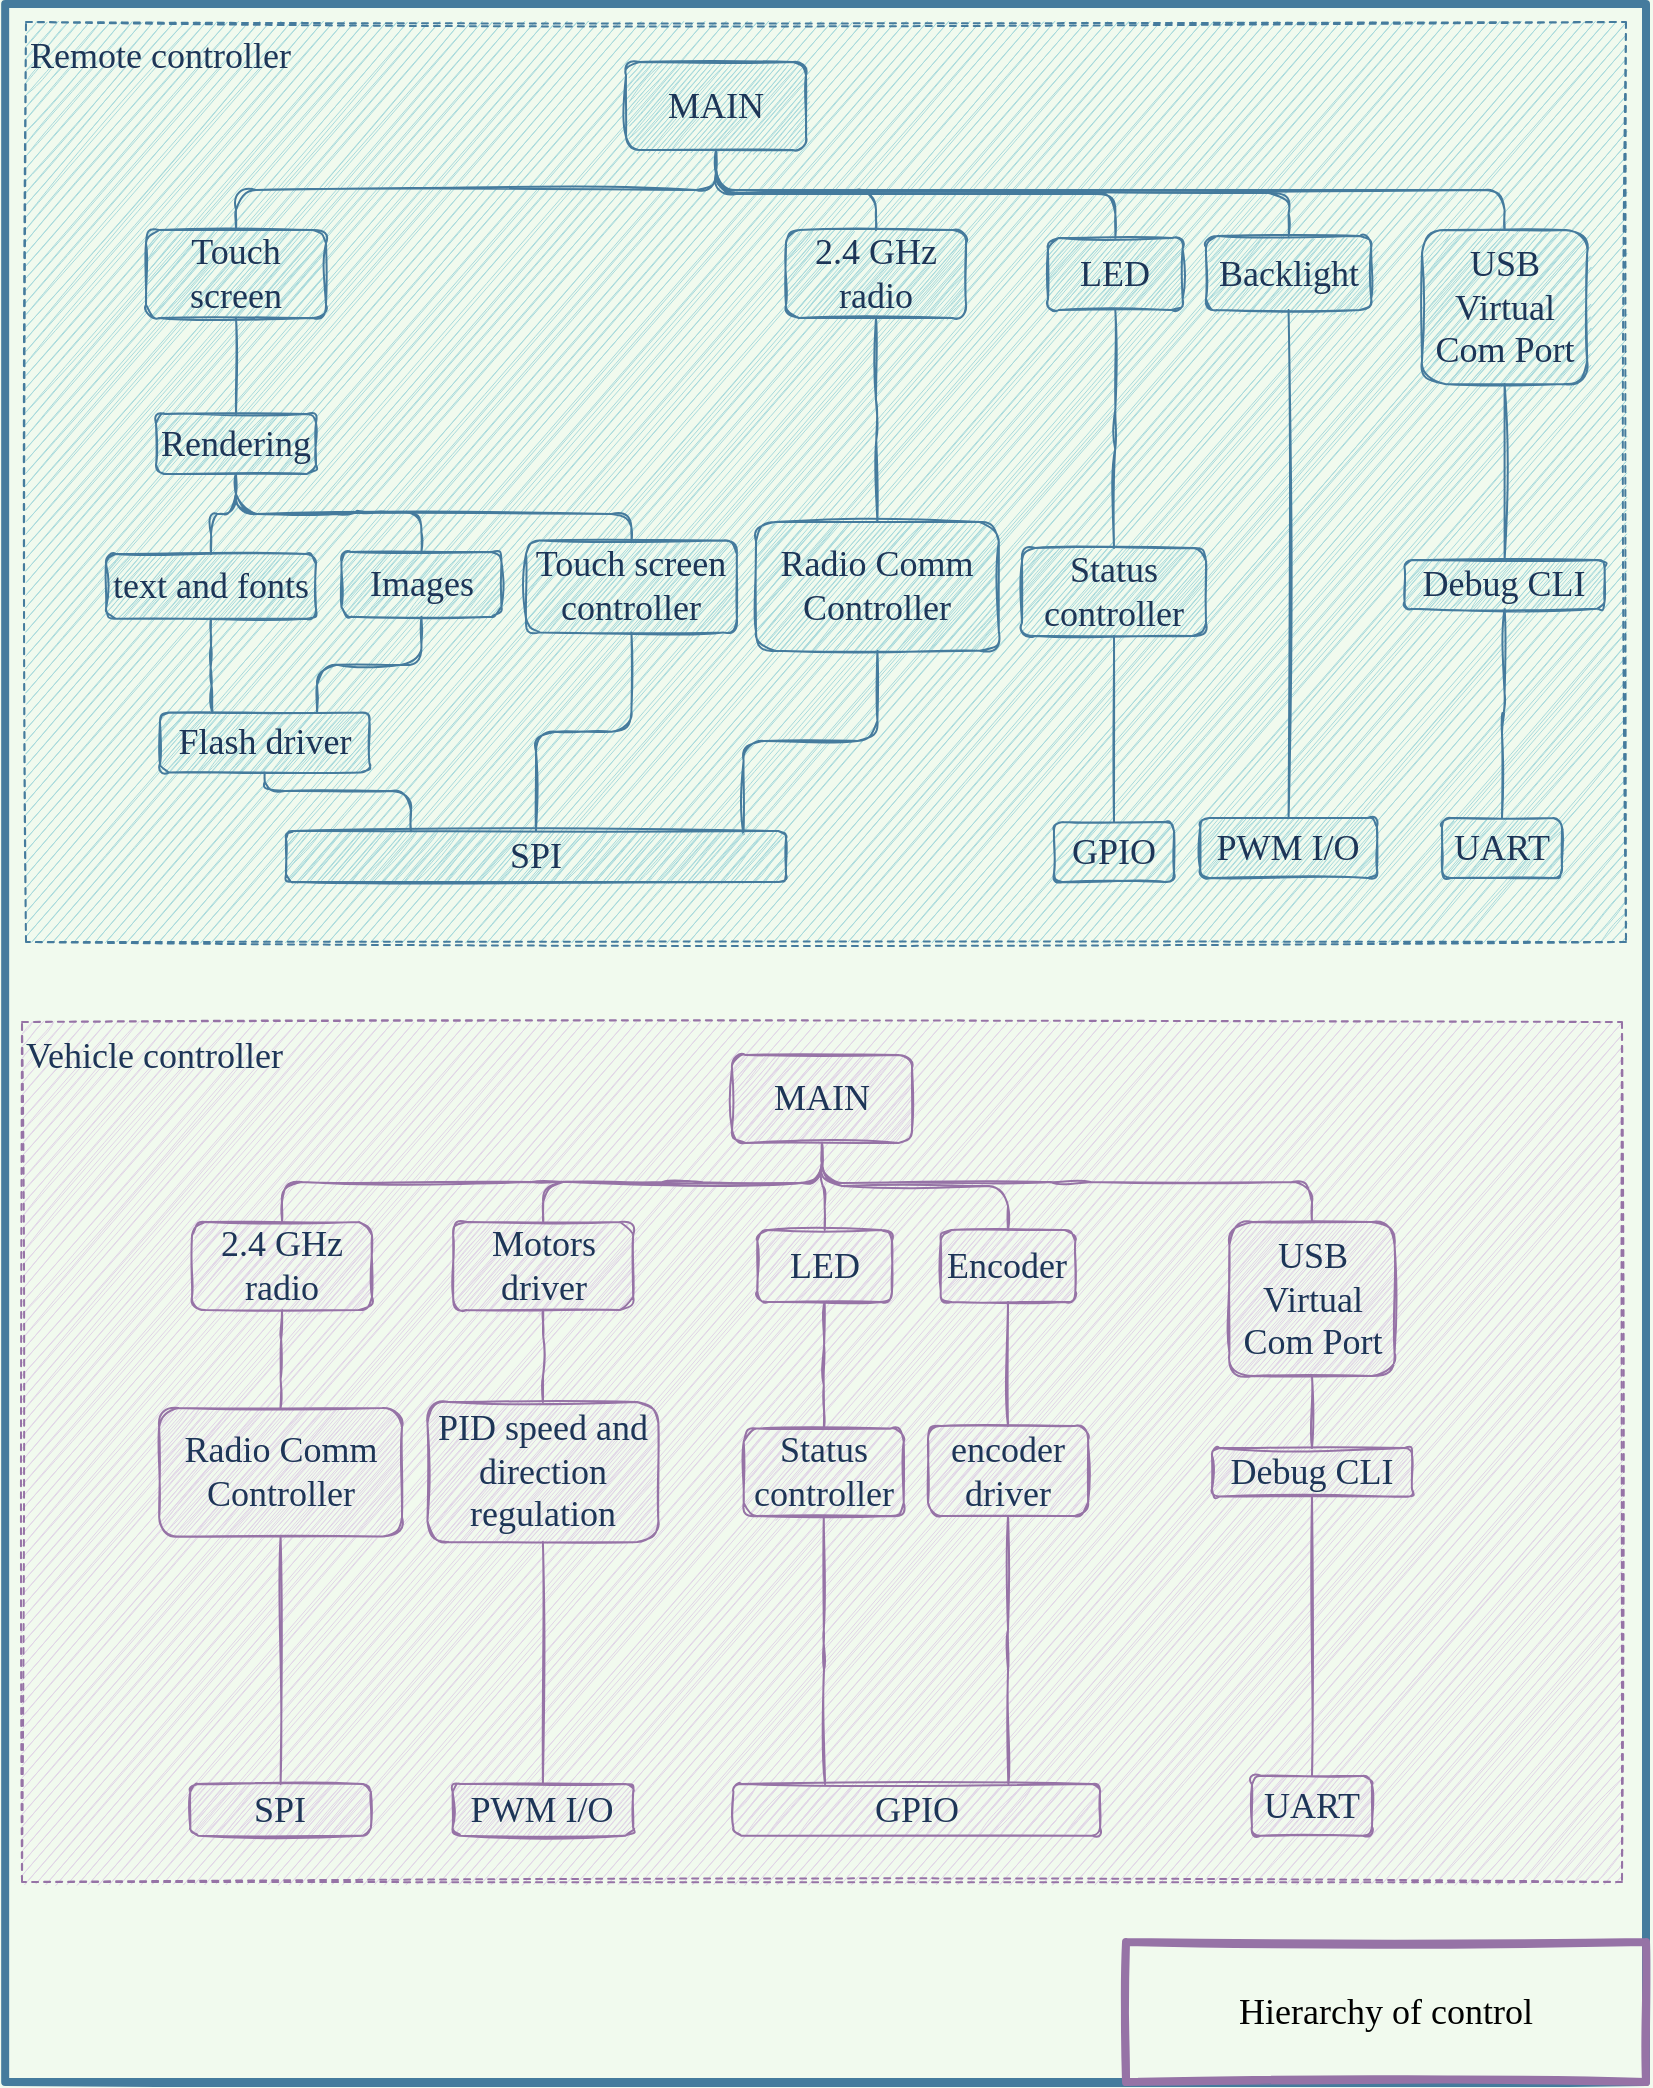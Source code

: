 <mxfile version="16.5.1" type="device"><diagram id="fh3kz13Z7o8pKzMiirxR" name="Page-1"><mxGraphModel dx="3541" dy="1165" grid="1" gridSize="10" guides="1" tooltips="1" connect="1" arrows="1" fold="1" page="1" pageScale="1" pageWidth="827" pageHeight="1169" background="#F1FAEE" math="0" shadow="0"><root><mxCell id="0"/><mxCell id="1" parent="0"/><mxCell id="ZtcarpZv_5lVAl4zci7J-36" value="Vehicle controller" style="rounded=0;whiteSpace=wrap;html=1;sketch=1;fontFamily=Computer Modern;fontSource=https%3A%2F%2Ffonts.googleapis.com%2Fcss%3Ffamily%3DComputer%2BModern;fontSize=18;strokeColor=#9673a6;fillColor=#e1d5e7;verticalAlign=top;align=left;dashed=1;fontColor=#1D3557;" parent="1" vertex="1"><mxGeometry x="-1642" y="520" width="800" height="430" as="geometry"/></mxCell><mxCell id="ZtcarpZv_5lVAl4zci7J-35" value="Remote controller" style="rounded=0;whiteSpace=wrap;html=1;sketch=1;fontFamily=Computer Modern;fontSource=https%3A%2F%2Ffonts.googleapis.com%2Fcss%3Ffamily%3DComputer%2BModern;fontSize=18;fontColor=#1D3557;strokeColor=#457B9D;fillColor=#A8DADC;verticalAlign=top;align=left;dashed=1;" parent="1" vertex="1"><mxGeometry x="-1640" y="20" width="800" height="460" as="geometry"/></mxCell><mxCell id="w8mIpnhObAFhSEqiOdWa-1" value="" style="rounded=0;whiteSpace=wrap;html=1;fontColor=#1D3557;strokeColor=#457B9D;fillColor=none;strokeWidth=4;sketch=1;fontFamily=Computer Modern;fontSource=https%3A%2F%2Ffonts.googleapis.com%2Fcss%3Ffamily%3DComputer%2BModern;shadow=0;glass=0;" parent="1" vertex="1"><mxGeometry x="-1650.41" y="11" width="820.41" height="1039" as="geometry"/></mxCell><mxCell id="Uzonyh6WQcR22hM6_mPs-10" value="&lt;font face=&quot;Computer Modern&quot; style=&quot;font-size: 18px&quot;&gt;Hierarchy of control&lt;/font&gt;" style="rounded=0;whiteSpace=wrap;html=1;strokeColor=#9673a6;strokeWidth=4;fillColor=none;sketch=1;" parent="1" vertex="1"><mxGeometry x="-1090.0" y="980" width="260" height="70" as="geometry"/></mxCell><mxCell id="ZtcarpZv_5lVAl4zci7J-9" value="&lt;font face=&quot;Computer Modern&quot; style=&quot;font-size: 18px&quot;&gt;GPIO&lt;br&gt;&lt;/font&gt;" style="rounded=1;whiteSpace=wrap;html=1;fillColor=#A8DADC;strokeColor=#457B9D;fontColor=#1D3557;sketch=1;" parent="1" vertex="1"><mxGeometry x="-1126" y="420.0" width="60" height="30" as="geometry"/></mxCell><mxCell id="ZtcarpZv_5lVAl4zci7J-10" value="&lt;font face=&quot;Computer Modern&quot; style=&quot;font-size: 18px&quot;&gt;UART&lt;br&gt;&lt;/font&gt;" style="rounded=1;whiteSpace=wrap;html=1;fillColor=#A8DADC;strokeColor=#457B9D;fontColor=#1D3557;sketch=1;" parent="1" vertex="1"><mxGeometry x="-932" y="418" width="60" height="30" as="geometry"/></mxCell><mxCell id="ZtcarpZv_5lVAl4zci7J-11" value="&lt;font face=&quot;Computer Modern&quot; style=&quot;font-size: 18px&quot;&gt;PWM I/O&lt;br&gt;&lt;/font&gt;" style="rounded=1;whiteSpace=wrap;html=1;fillColor=#A8DADC;strokeColor=#457B9D;fontColor=#1D3557;sketch=1;" parent="1" vertex="1"><mxGeometry x="-1052.86" y="418" width="88.31" height="30" as="geometry"/></mxCell><mxCell id="r4sYWQM9zuJFW5p-z2Yp-38" style="edgeStyle=orthogonalEdgeStyle;shape=connector;rounded=1;sketch=1;orthogonalLoop=1;jettySize=auto;html=1;exitX=0.5;exitY=1;exitDx=0;exitDy=0;entryX=0.915;entryY=0.064;entryDx=0;entryDy=0;entryPerimeter=0;labelBackgroundColor=none;fontFamily=Computer Modern;fontSource=https%3A%2F%2Ffonts.googleapis.com%2Fcss%3Ffamily%3DComputer%2BModern;fontSize=18;fontColor=#1D3557;startArrow=none;startFill=0;endArrow=none;endFill=0;strokeColor=#457B9D;" edge="1" parent="1" source="ZtcarpZv_5lVAl4zci7J-21" target="r4sYWQM9zuJFW5p-z2Yp-20"><mxGeometry relative="1" as="geometry"/></mxCell><mxCell id="ZtcarpZv_5lVAl4zci7J-21" value="&lt;font face=&quot;Computer Modern&quot; style=&quot;font-size: 18px&quot;&gt;Radio Comm Controller&lt;br&gt;&lt;/font&gt;" style="rounded=1;whiteSpace=wrap;html=1;fillColor=#A8DADC;strokeColor=#457B9D;fontColor=#1D3557;sketch=1;" parent="1" vertex="1"><mxGeometry x="-1275" y="270.05" width="121.41" height="64.3" as="geometry"/></mxCell><mxCell id="r4sYWQM9zuJFW5p-z2Yp-40" style="edgeStyle=orthogonalEdgeStyle;shape=connector;rounded=1;sketch=1;orthogonalLoop=1;jettySize=auto;html=1;exitX=0.5;exitY=1;exitDx=0;exitDy=0;entryX=0.5;entryY=0;entryDx=0;entryDy=0;labelBackgroundColor=none;fontFamily=Computer Modern;fontSource=https%3A%2F%2Ffonts.googleapis.com%2Fcss%3Ffamily%3DComputer%2BModern;fontSize=18;fontColor=#1D3557;startArrow=none;startFill=0;endArrow=none;endFill=0;strokeColor=#457B9D;" edge="1" parent="1" source="ZtcarpZv_5lVAl4zci7J-25" target="ZtcarpZv_5lVAl4zci7J-10"><mxGeometry relative="1" as="geometry"/></mxCell><mxCell id="ZtcarpZv_5lVAl4zci7J-25" value="&lt;font face=&quot;Computer Modern&quot; style=&quot;font-size: 18px&quot;&gt;Debug CLI&lt;br&gt;&lt;/font&gt;" style="rounded=1;whiteSpace=wrap;html=1;fillColor=#A8DADC;strokeColor=#457B9D;fontColor=#1D3557;sketch=1;" parent="1" vertex="1"><mxGeometry x="-950.7" y="289.05" width="100" height="24.3" as="geometry"/></mxCell><mxCell id="r4sYWQM9zuJFW5p-z2Yp-34" style="edgeStyle=orthogonalEdgeStyle;shape=connector;rounded=1;sketch=1;orthogonalLoop=1;jettySize=auto;html=1;exitX=0.5;exitY=0;exitDx=0;exitDy=0;labelBackgroundColor=none;fontFamily=Computer Modern;fontSource=https%3A%2F%2Ffonts.googleapis.com%2Fcss%3Ffamily%3DComputer%2BModern;fontSize=18;fontColor=#1D3557;startArrow=none;startFill=0;endArrow=none;endFill=0;strokeColor=#457B9D;entryX=0.5;entryY=1;entryDx=0;entryDy=0;" edge="1" parent="1" source="ZtcarpZv_5lVAl4zci7J-27" target="r4sYWQM9zuJFW5p-z2Yp-1"><mxGeometry relative="1" as="geometry"><mxPoint x="-1300" y="80" as="targetPoint"/></mxGeometry></mxCell><mxCell id="r4sYWQM9zuJFW5p-z2Yp-46" style="edgeStyle=orthogonalEdgeStyle;shape=connector;rounded=1;sketch=1;orthogonalLoop=1;jettySize=auto;html=1;exitX=0.5;exitY=1;exitDx=0;exitDy=0;entryX=0.5;entryY=0;entryDx=0;entryDy=0;labelBackgroundColor=none;fontFamily=Computer Modern;fontSource=https%3A%2F%2Ffonts.googleapis.com%2Fcss%3Ffamily%3DComputer%2BModern;fontSize=18;fontColor=#1D3557;startArrow=none;startFill=0;endArrow=none;endFill=0;strokeColor=#457B9D;" edge="1" parent="1" source="ZtcarpZv_5lVAl4zci7J-27" target="ZtcarpZv_5lVAl4zci7J-11"><mxGeometry relative="1" as="geometry"/></mxCell><mxCell id="ZtcarpZv_5lVAl4zci7J-27" value="&lt;font face=&quot;Computer Modern&quot; style=&quot;font-size: 18px&quot;&gt;Backlight&lt;br&gt;&lt;/font&gt;" style="rounded=1;whiteSpace=wrap;html=1;fillColor=#A8DADC;strokeColor=#457B9D;fontColor=#1D3557;sketch=1;" parent="1" vertex="1"><mxGeometry x="-1050" y="127" width="82.59" height="37" as="geometry"/></mxCell><mxCell id="ZtcarpZv_5lVAl4zci7J-28" value="&lt;font face=&quot;Computer Modern&quot; style=&quot;font-size: 18px&quot;&gt;GPIO&lt;br&gt;&lt;/font&gt;" style="rounded=1;whiteSpace=wrap;html=1;fillColor=#e1d5e7;strokeColor=#9673a6;sketch=1;fontColor=#1D3557;" parent="1" vertex="1"><mxGeometry x="-1286.28" y="901" width="183.28" height="25.85" as="geometry"/></mxCell><mxCell id="r4sYWQM9zuJFW5p-z2Yp-56" style="edgeStyle=orthogonalEdgeStyle;shape=connector;rounded=1;sketch=1;orthogonalLoop=1;jettySize=auto;html=1;entryX=0.25;entryY=0;entryDx=0;entryDy=0;labelBackgroundColor=none;fontFamily=Computer Modern;fontSource=https%3A%2F%2Ffonts.googleapis.com%2Fcss%3Ffamily%3DComputer%2BModern;fontSize=18;fontColor=#1D3557;startArrow=none;startFill=0;endArrow=none;endFill=0;strokeColor=#9673a6;fillColor=#e1d5e7;" edge="1" parent="1" source="ZtcarpZv_5lVAl4zci7J-29" target="ZtcarpZv_5lVAl4zci7J-28"><mxGeometry relative="1" as="geometry"/></mxCell><mxCell id="r4sYWQM9zuJFW5p-z2Yp-72" style="edgeStyle=orthogonalEdgeStyle;shape=connector;rounded=1;sketch=1;orthogonalLoop=1;jettySize=auto;html=1;exitX=0.5;exitY=0;exitDx=0;exitDy=0;entryX=0.5;entryY=1;entryDx=0;entryDy=0;labelBackgroundColor=none;fontFamily=Computer Modern;fontSource=https%3A%2F%2Ffonts.googleapis.com%2Fcss%3Ffamily%3DComputer%2BModern;fontSize=18;fontColor=#1D3557;startArrow=none;startFill=0;endArrow=none;endFill=0;strokeColor=#9673a6;fillColor=#e1d5e7;" edge="1" parent="1" source="ZtcarpZv_5lVAl4zci7J-29" target="r4sYWQM9zuJFW5p-z2Yp-71"><mxGeometry relative="1" as="geometry"/></mxCell><mxCell id="ZtcarpZv_5lVAl4zci7J-29" value="&lt;font face=&quot;Computer Modern&quot; style=&quot;font-size: 18px&quot;&gt;Status controller&lt;br&gt;&lt;/font&gt;" style="rounded=1;whiteSpace=wrap;html=1;fillColor=#e1d5e7;strokeColor=#9673a6;sketch=1;fontColor=#1D3557;" parent="1" vertex="1"><mxGeometry x="-1281.14" y="723.3" width="80" height="43.7" as="geometry"/></mxCell><mxCell id="r4sYWQM9zuJFW5p-z2Yp-55" style="edgeStyle=orthogonalEdgeStyle;shape=connector;rounded=1;sketch=1;orthogonalLoop=1;jettySize=auto;html=1;exitX=0.5;exitY=1;exitDx=0;exitDy=0;entryX=0.5;entryY=0;entryDx=0;entryDy=0;labelBackgroundColor=none;fontFamily=Computer Modern;fontSource=https%3A%2F%2Ffonts.googleapis.com%2Fcss%3Ffamily%3DComputer%2BModern;fontSize=18;fontColor=#1D3557;startArrow=none;startFill=0;endArrow=none;endFill=0;strokeColor=#9673a6;fillColor=#e1d5e7;" edge="1" parent="1" source="ZtcarpZv_5lVAl4zci7J-30" target="ZtcarpZv_5lVAl4zci7J-31"><mxGeometry relative="1" as="geometry"/></mxCell><mxCell id="ZtcarpZv_5lVAl4zci7J-30" value="&lt;font face=&quot;Computer Modern&quot; style=&quot;font-size: 18px&quot;&gt;PID speed and direction regulation&lt;br&gt;&lt;/font&gt;" style="rounded=1;whiteSpace=wrap;html=1;fillColor=#e1d5e7;strokeColor=#9673a6;sketch=1;fontColor=#1D3557;" parent="1" vertex="1"><mxGeometry x="-1439.28" y="710" width="115.45" height="70" as="geometry"/></mxCell><mxCell id="ZtcarpZv_5lVAl4zci7J-31" value="&lt;font style=&quot;font-size: 18px&quot;&gt;PWM I/O&lt;br&gt;&lt;/font&gt;" style="rounded=1;whiteSpace=wrap;html=1;fillColor=#e1d5e7;strokeColor=#9673a6;sketch=1;fontFamily=Computer Modern;fontSource=https%3A%2F%2Ffonts.googleapis.com%2Fcss%3Ffamily%3DComputer%2BModern;fontColor=#1D3557;" parent="1" vertex="1"><mxGeometry x="-1426.69" y="901.0" width="90.28" height="25.85" as="geometry"/></mxCell><mxCell id="r4sYWQM9zuJFW5p-z2Yp-57" style="edgeStyle=orthogonalEdgeStyle;shape=connector;rounded=1;sketch=1;orthogonalLoop=1;jettySize=auto;html=1;exitX=0.5;exitY=1;exitDx=0;exitDy=0;entryX=0.75;entryY=0;entryDx=0;entryDy=0;labelBackgroundColor=none;fontFamily=Computer Modern;fontSource=https%3A%2F%2Ffonts.googleapis.com%2Fcss%3Ffamily%3DComputer%2BModern;fontSize=18;fontColor=#1D3557;startArrow=none;startFill=0;endArrow=none;endFill=0;strokeColor=#9673a6;fillColor=#e1d5e7;" edge="1" parent="1" source="ZtcarpZv_5lVAl4zci7J-32" target="ZtcarpZv_5lVAl4zci7J-28"><mxGeometry relative="1" as="geometry"/></mxCell><mxCell id="r4sYWQM9zuJFW5p-z2Yp-75" style="edgeStyle=orthogonalEdgeStyle;shape=connector;rounded=1;sketch=1;orthogonalLoop=1;jettySize=auto;html=1;exitX=0.5;exitY=0;exitDx=0;exitDy=0;entryX=0.5;entryY=1;entryDx=0;entryDy=0;labelBackgroundColor=none;fontFamily=Computer Modern;fontSource=https%3A%2F%2Ffonts.googleapis.com%2Fcss%3Ffamily%3DComputer%2BModern;fontSize=18;fontColor=#1D3557;startArrow=none;startFill=0;endArrow=none;endFill=0;strokeColor=#9673a6;fillColor=#e1d5e7;" edge="1" parent="1" source="ZtcarpZv_5lVAl4zci7J-32" target="r4sYWQM9zuJFW5p-z2Yp-74"><mxGeometry relative="1" as="geometry"/></mxCell><mxCell id="ZtcarpZv_5lVAl4zci7J-32" value="&lt;font face=&quot;Computer Modern&quot; style=&quot;font-size: 18px&quot;&gt;encoder driver&lt;br&gt;&lt;/font&gt;" style="rounded=1;whiteSpace=wrap;html=1;fillColor=#e1d5e7;strokeColor=#9673a6;sketch=1;fontColor=#1D3557;" parent="1" vertex="1"><mxGeometry x="-1189" y="722" width="80.05" height="45" as="geometry"/></mxCell><mxCell id="ZtcarpZv_5lVAl4zci7J-33" value="&lt;font style=&quot;font-size: 18px&quot;&gt;&lt;font&gt;SPI&lt;/font&gt;&lt;br&gt;&lt;/font&gt;" style="rounded=1;whiteSpace=wrap;html=1;fillColor=#e1d5e7;strokeColor=#9673a6;sketch=1;fontFamily=Computer Modern;fontSource=https%3A%2F%2Ffonts.googleapis.com%2Fcss%3Ffamily%3DComputer%2BModern;fontColor=#1D3557;" parent="1" vertex="1"><mxGeometry x="-1557.85" y="901" width="90.28" height="25.85" as="geometry"/></mxCell><mxCell id="r4sYWQM9zuJFW5p-z2Yp-54" style="edgeStyle=orthogonalEdgeStyle;shape=connector;rounded=1;sketch=1;orthogonalLoop=1;jettySize=auto;html=1;exitX=0.5;exitY=1;exitDx=0;exitDy=0;entryX=0.5;entryY=0;entryDx=0;entryDy=0;labelBackgroundColor=none;fontFamily=Computer Modern;fontSource=https%3A%2F%2Ffonts.googleapis.com%2Fcss%3Ffamily%3DComputer%2BModern;fontSize=18;fontColor=#1D3557;startArrow=none;startFill=0;endArrow=none;endFill=0;strokeColor=#9673a6;fillColor=#e1d5e7;" edge="1" parent="1" source="ZtcarpZv_5lVAl4zci7J-34" target="ZtcarpZv_5lVAl4zci7J-33"><mxGeometry relative="1" as="geometry"/></mxCell><mxCell id="r4sYWQM9zuJFW5p-z2Yp-58" style="edgeStyle=orthogonalEdgeStyle;shape=connector;rounded=1;sketch=1;orthogonalLoop=1;jettySize=auto;html=1;exitX=0.5;exitY=0;exitDx=0;exitDy=0;entryX=0.5;entryY=1;entryDx=0;entryDy=0;labelBackgroundColor=none;fontFamily=Computer Modern;fontSource=https%3A%2F%2Ffonts.googleapis.com%2Fcss%3Ffamily%3DComputer%2BModern;fontSize=18;fontColor=#1D3557;startArrow=none;startFill=0;endArrow=none;endFill=0;strokeColor=#9673a6;fillColor=#e1d5e7;" edge="1" parent="1" source="ZtcarpZv_5lVAl4zci7J-34" target="r4sYWQM9zuJFW5p-z2Yp-52"><mxGeometry relative="1" as="geometry"/></mxCell><mxCell id="ZtcarpZv_5lVAl4zci7J-34" value="&lt;font face=&quot;Computer Modern&quot; style=&quot;font-size: 18px&quot;&gt;Radio Comm Controller&lt;br&gt;&lt;/font&gt;" style="rounded=1;whiteSpace=wrap;html=1;fillColor=#e1d5e7;strokeColor=#9673a6;sketch=1;fontColor=#1D3557;" parent="1" vertex="1"><mxGeometry x="-1573.41" y="713" width="121.41" height="64.3" as="geometry"/></mxCell><mxCell id="r4sYWQM9zuJFW5p-z2Yp-17" style="edgeStyle=orthogonalEdgeStyle;shape=connector;rounded=1;sketch=1;orthogonalLoop=1;jettySize=auto;html=1;exitX=0.5;exitY=1;exitDx=0;exitDy=0;entryX=0.5;entryY=0;entryDx=0;entryDy=0;labelBackgroundColor=none;fontFamily=Computer Modern;fontSource=https%3A%2F%2Ffonts.googleapis.com%2Fcss%3Ffamily%3DComputer%2BModern;fontSize=18;fontColor=#1D3557;startArrow=none;startFill=0;endArrow=none;endFill=0;strokeColor=#457B9D;" edge="1" parent="1" source="r4sYWQM9zuJFW5p-z2Yp-1" target="r4sYWQM9zuJFW5p-z2Yp-2"><mxGeometry relative="1" as="geometry"/></mxCell><mxCell id="r4sYWQM9zuJFW5p-z2Yp-1" value="&lt;font face=&quot;Computer Modern&quot; style=&quot;font-size: 18px&quot;&gt;MAIN&lt;br&gt;&lt;/font&gt;" style="rounded=1;whiteSpace=wrap;html=1;fillColor=#A8DADC;strokeColor=#457B9D;fontColor=#1D3557;sketch=1;" vertex="1" parent="1"><mxGeometry x="-1340" y="40" width="90" height="44" as="geometry"/></mxCell><mxCell id="r4sYWQM9zuJFW5p-z2Yp-16" style="edgeStyle=orthogonalEdgeStyle;shape=connector;rounded=1;sketch=1;orthogonalLoop=1;jettySize=auto;html=1;exitX=0.5;exitY=1;exitDx=0;exitDy=0;entryX=0.5;entryY=0;entryDx=0;entryDy=0;labelBackgroundColor=none;fontFamily=Computer Modern;fontSource=https%3A%2F%2Ffonts.googleapis.com%2Fcss%3Ffamily%3DComputer%2BModern;fontSize=18;fontColor=#1D3557;startArrow=none;startFill=0;endArrow=none;endFill=0;strokeColor=#457B9D;" edge="1" parent="1" source="r4sYWQM9zuJFW5p-z2Yp-2" target="r4sYWQM9zuJFW5p-z2Yp-3"><mxGeometry relative="1" as="geometry"/></mxCell><mxCell id="r4sYWQM9zuJFW5p-z2Yp-2" value="&lt;font face=&quot;Computer Modern&quot; style=&quot;font-size: 18px&quot;&gt;Touch screen&lt;br&gt;&lt;/font&gt;" style="rounded=1;whiteSpace=wrap;html=1;fillColor=#A8DADC;strokeColor=#457B9D;fontColor=#1D3557;sketch=1;" vertex="1" parent="1"><mxGeometry x="-1580" y="124" width="90" height="44" as="geometry"/></mxCell><mxCell id="r4sYWQM9zuJFW5p-z2Yp-9" style="edgeStyle=orthogonalEdgeStyle;orthogonalLoop=1;jettySize=auto;html=1;entryX=0.5;entryY=0;entryDx=0;entryDy=0;fillColor=#dae8fc;strokeColor=#457B9D;endArrow=none;endFill=0;rounded=1;sketch=1;labelBackgroundColor=none;fontSize=18;fontFamily=Computer Modern;fontColor=#1D3557;fontSource=https%3A%2F%2Ffonts.googleapis.com%2Fcss%3Ffamily%3DComputer%2BModern;startArrow=none;startFill=0;" edge="1" parent="1" source="r4sYWQM9zuJFW5p-z2Yp-3" target="r4sYWQM9zuJFW5p-z2Yp-7"><mxGeometry relative="1" as="geometry"/></mxCell><mxCell id="r4sYWQM9zuJFW5p-z2Yp-10" style="edgeStyle=orthogonalEdgeStyle;shape=connector;rounded=1;sketch=1;orthogonalLoop=1;jettySize=auto;html=1;exitX=0.5;exitY=1;exitDx=0;exitDy=0;labelBackgroundColor=none;fontFamily=Computer Modern;fontSize=18;fontColor=#1D3557;endArrow=none;endFill=0;strokeColor=#457B9D;fillColor=#dae8fc;fontSource=https%3A%2F%2Ffonts.googleapis.com%2Fcss%3Ffamily%3DComputer%2BModern;startArrow=none;startFill=0;" edge="1" parent="1" source="r4sYWQM9zuJFW5p-z2Yp-3" target="r4sYWQM9zuJFW5p-z2Yp-4"><mxGeometry relative="1" as="geometry"/></mxCell><mxCell id="r4sYWQM9zuJFW5p-z2Yp-19" style="edgeStyle=orthogonalEdgeStyle;shape=connector;rounded=1;sketch=1;orthogonalLoop=1;jettySize=auto;html=1;exitX=0.5;exitY=1;exitDx=0;exitDy=0;entryX=0.5;entryY=0;entryDx=0;entryDy=0;labelBackgroundColor=none;fontFamily=Computer Modern;fontSource=https%3A%2F%2Ffonts.googleapis.com%2Fcss%3Ffamily%3DComputer%2BModern;fontSize=18;fontColor=#1D3557;startArrow=none;startFill=0;endArrow=none;endFill=0;strokeColor=#457B9D;" edge="1" parent="1" source="r4sYWQM9zuJFW5p-z2Yp-3" target="r4sYWQM9zuJFW5p-z2Yp-18"><mxGeometry relative="1" as="geometry"><Array as="points"><mxPoint x="-1535" y="266"/><mxPoint x="-1337" y="266"/></Array></mxGeometry></mxCell><mxCell id="r4sYWQM9zuJFW5p-z2Yp-3" value="&lt;font face=&quot;Computer Modern&quot; style=&quot;font-size: 18px&quot;&gt;Rendering&lt;br&gt;&lt;/font&gt;" style="rounded=1;whiteSpace=wrap;html=1;fillColor=#A8DADC;strokeColor=#457B9D;fontColor=#1D3557;sketch=1;" vertex="1" parent="1"><mxGeometry x="-1575" y="216" width="80" height="30" as="geometry"/></mxCell><mxCell id="r4sYWQM9zuJFW5p-z2Yp-25" style="edgeStyle=orthogonalEdgeStyle;shape=connector;rounded=1;sketch=1;orthogonalLoop=1;jettySize=auto;html=1;exitX=0.5;exitY=1;exitDx=0;exitDy=0;entryX=0.75;entryY=0;entryDx=0;entryDy=0;labelBackgroundColor=none;fontFamily=Computer Modern;fontSource=https%3A%2F%2Ffonts.googleapis.com%2Fcss%3Ffamily%3DComputer%2BModern;fontSize=18;fontColor=#1D3557;startArrow=none;startFill=0;endArrow=none;endFill=0;strokeColor=#457B9D;" edge="1" parent="1" source="r4sYWQM9zuJFW5p-z2Yp-4" target="r4sYWQM9zuJFW5p-z2Yp-21"><mxGeometry relative="1" as="geometry"/></mxCell><mxCell id="r4sYWQM9zuJFW5p-z2Yp-4" value="&lt;font face=&quot;Computer Modern&quot; style=&quot;font-size: 18px&quot;&gt;Images&lt;br&gt;&lt;/font&gt;" style="rounded=1;whiteSpace=wrap;html=1;fillColor=#A8DADC;strokeColor=#457B9D;fontColor=#1D3557;sketch=1;" vertex="1" parent="1"><mxGeometry x="-1482.28" y="284.996" width="80" height="32.4" as="geometry"/></mxCell><mxCell id="r4sYWQM9zuJFW5p-z2Yp-26" style="edgeStyle=orthogonalEdgeStyle;shape=connector;rounded=1;sketch=1;orthogonalLoop=1;jettySize=auto;html=1;exitX=0.5;exitY=1;exitDx=0;exitDy=0;entryX=0.25;entryY=0;entryDx=0;entryDy=0;labelBackgroundColor=none;fontFamily=Computer Modern;fontSource=https%3A%2F%2Ffonts.googleapis.com%2Fcss%3Ffamily%3DComputer%2BModern;fontSize=18;fontColor=#1D3557;startArrow=none;startFill=0;endArrow=none;endFill=0;strokeColor=#457B9D;" edge="1" parent="1" source="r4sYWQM9zuJFW5p-z2Yp-7" target="r4sYWQM9zuJFW5p-z2Yp-21"><mxGeometry relative="1" as="geometry"/></mxCell><mxCell id="r4sYWQM9zuJFW5p-z2Yp-7" value="&lt;font face=&quot;Computer Modern&quot; style=&quot;font-size: 18px&quot;&gt;text and fonts&lt;br&gt;&lt;/font&gt;" style="rounded=1;whiteSpace=wrap;html=1;fillColor=#A8DADC;strokeColor=#457B9D;fontColor=#1D3557;sketch=1;" vertex="1" parent="1"><mxGeometry x="-1600" y="286" width="105" height="32.4" as="geometry"/></mxCell><mxCell id="r4sYWQM9zuJFW5p-z2Yp-18" value="&lt;font face=&quot;Computer Modern&quot; style=&quot;font-size: 18px&quot;&gt;Touch screen controller&lt;br&gt;&lt;/font&gt;" style="rounded=1;whiteSpace=wrap;html=1;fillColor=#A8DADC;strokeColor=#457B9D;fontColor=#1D3557;sketch=1;" vertex="1" parent="1"><mxGeometry x="-1390" y="279.2" width="105.45" height="46" as="geometry"/></mxCell><mxCell id="r4sYWQM9zuJFW5p-z2Yp-24" style="edgeStyle=orthogonalEdgeStyle;shape=connector;rounded=1;sketch=1;orthogonalLoop=1;jettySize=auto;html=1;exitX=0.5;exitY=0;exitDx=0;exitDy=0;entryX=0.5;entryY=1;entryDx=0;entryDy=0;labelBackgroundColor=none;fontFamily=Computer Modern;fontSource=https%3A%2F%2Ffonts.googleapis.com%2Fcss%3Ffamily%3DComputer%2BModern;fontSize=18;fontColor=#1D3557;startArrow=none;startFill=0;endArrow=none;endFill=0;strokeColor=#457B9D;" edge="1" parent="1" source="r4sYWQM9zuJFW5p-z2Yp-20" target="r4sYWQM9zuJFW5p-z2Yp-18"><mxGeometry relative="1" as="geometry"/></mxCell><mxCell id="r4sYWQM9zuJFW5p-z2Yp-33" style="edgeStyle=orthogonalEdgeStyle;shape=connector;rounded=1;sketch=1;orthogonalLoop=1;jettySize=auto;html=1;exitX=0.25;exitY=0;exitDx=0;exitDy=0;entryX=0.5;entryY=1;entryDx=0;entryDy=0;labelBackgroundColor=none;fontFamily=Computer Modern;fontSource=https%3A%2F%2Ffonts.googleapis.com%2Fcss%3Ffamily%3DComputer%2BModern;fontSize=18;fontColor=#1D3557;startArrow=none;startFill=0;endArrow=none;endFill=0;strokeColor=#457B9D;" edge="1" parent="1" source="r4sYWQM9zuJFW5p-z2Yp-20" target="r4sYWQM9zuJFW5p-z2Yp-21"><mxGeometry relative="1" as="geometry"/></mxCell><mxCell id="r4sYWQM9zuJFW5p-z2Yp-20" value="&lt;font face=&quot;Computer Modern&quot; style=&quot;font-size: 18px&quot;&gt;SPI&lt;br&gt;&lt;/font&gt;" style="rounded=1;whiteSpace=wrap;html=1;fillColor=#A8DADC;strokeColor=#457B9D;fontColor=#1D3557;sketch=1;" vertex="1" parent="1"><mxGeometry x="-1510" y="424.5" width="250" height="25.5" as="geometry"/></mxCell><mxCell id="r4sYWQM9zuJFW5p-z2Yp-21" value="&lt;font face=&quot;Computer Modern&quot; style=&quot;font-size: 18px&quot;&gt;Flash driver&lt;br&gt;&lt;/font&gt;" style="rounded=1;whiteSpace=wrap;html=1;fillColor=#A8DADC;strokeColor=#457B9D;fontColor=#1D3557;sketch=1;" vertex="1" parent="1"><mxGeometry x="-1573" y="365.25" width="104.72" height="30" as="geometry"/></mxCell><mxCell id="r4sYWQM9zuJFW5p-z2Yp-31" style="edgeStyle=orthogonalEdgeStyle;shape=connector;rounded=1;sketch=1;orthogonalLoop=1;jettySize=auto;html=1;exitX=0.5;exitY=1;exitDx=0;exitDy=0;entryX=0.5;entryY=0;entryDx=0;entryDy=0;labelBackgroundColor=none;fontFamily=Computer Modern;fontSource=https%3A%2F%2Ffonts.googleapis.com%2Fcss%3Ffamily%3DComputer%2BModern;fontSize=18;fontColor=#1D3557;startArrow=none;startFill=0;endArrow=none;endFill=0;strokeColor=#457B9D;" edge="1" parent="1" source="r4sYWQM9zuJFW5p-z2Yp-27" target="r4sYWQM9zuJFW5p-z2Yp-29"><mxGeometry relative="1" as="geometry"/></mxCell><mxCell id="r4sYWQM9zuJFW5p-z2Yp-45" style="edgeStyle=orthogonalEdgeStyle;shape=connector;rounded=1;sketch=1;orthogonalLoop=1;jettySize=auto;html=1;exitX=0.5;exitY=0;exitDx=0;exitDy=0;entryX=0.5;entryY=1;entryDx=0;entryDy=0;labelBackgroundColor=none;fontFamily=Computer Modern;fontSource=https%3A%2F%2Ffonts.googleapis.com%2Fcss%3Ffamily%3DComputer%2BModern;fontSize=18;fontColor=#1D3557;startArrow=none;startFill=0;endArrow=none;endFill=0;strokeColor=#457B9D;" edge="1" parent="1" source="r4sYWQM9zuJFW5p-z2Yp-27" target="r4sYWQM9zuJFW5p-z2Yp-1"><mxGeometry relative="1" as="geometry"/></mxCell><mxCell id="r4sYWQM9zuJFW5p-z2Yp-27" value="&lt;font face=&quot;Computer Modern&quot; style=&quot;font-size: 18px&quot;&gt;LED&lt;br&gt;&lt;/font&gt;" style="rounded=1;whiteSpace=wrap;html=1;fillColor=#A8DADC;strokeColor=#457B9D;fontColor=#1D3557;sketch=1;" vertex="1" parent="1"><mxGeometry x="-1129" y="128" width="67.31" height="36" as="geometry"/></mxCell><mxCell id="r4sYWQM9zuJFW5p-z2Yp-32" style="edgeStyle=orthogonalEdgeStyle;shape=connector;rounded=1;sketch=1;orthogonalLoop=1;jettySize=auto;html=1;exitX=0.5;exitY=1;exitDx=0;exitDy=0;entryX=0.5;entryY=0;entryDx=0;entryDy=0;labelBackgroundColor=none;fontFamily=Computer Modern;fontSource=https%3A%2F%2Ffonts.googleapis.com%2Fcss%3Ffamily%3DComputer%2BModern;fontSize=18;fontColor=#1D3557;startArrow=none;startFill=0;endArrow=none;endFill=0;strokeColor=#457B9D;" edge="1" parent="1" source="r4sYWQM9zuJFW5p-z2Yp-29" target="ZtcarpZv_5lVAl4zci7J-9"><mxGeometry relative="1" as="geometry"/></mxCell><mxCell id="r4sYWQM9zuJFW5p-z2Yp-29" value="&lt;font face=&quot;Computer Modern&quot; style=&quot;font-size: 18px&quot;&gt;Status controller&lt;br&gt;&lt;/font&gt;" style="rounded=1;whiteSpace=wrap;html=1;fillColor=#A8DADC;strokeColor=#457B9D;fontColor=#1D3557;sketch=1;" vertex="1" parent="1"><mxGeometry x="-1142" y="283" width="92" height="44" as="geometry"/></mxCell><mxCell id="r4sYWQM9zuJFW5p-z2Yp-37" style="edgeStyle=orthogonalEdgeStyle;shape=connector;rounded=1;sketch=1;orthogonalLoop=1;jettySize=auto;html=1;exitX=0.5;exitY=0;exitDx=0;exitDy=0;entryX=0.5;entryY=1;entryDx=0;entryDy=0;labelBackgroundColor=none;fontFamily=Computer Modern;fontSource=https%3A%2F%2Ffonts.googleapis.com%2Fcss%3Ffamily%3DComputer%2BModern;fontSize=18;fontColor=#1D3557;startArrow=none;startFill=0;endArrow=none;endFill=0;strokeColor=#457B9D;" edge="1" parent="1" source="r4sYWQM9zuJFW5p-z2Yp-35" target="r4sYWQM9zuJFW5p-z2Yp-1"><mxGeometry relative="1" as="geometry"><Array as="points"><mxPoint x="-1215" y="104"/><mxPoint x="-1295" y="104"/></Array></mxGeometry></mxCell><mxCell id="r4sYWQM9zuJFW5p-z2Yp-39" style="edgeStyle=orthogonalEdgeStyle;shape=connector;rounded=1;sketch=1;orthogonalLoop=1;jettySize=auto;html=1;exitX=0.5;exitY=1;exitDx=0;exitDy=0;entryX=0.5;entryY=0;entryDx=0;entryDy=0;labelBackgroundColor=none;fontFamily=Computer Modern;fontSource=https%3A%2F%2Ffonts.googleapis.com%2Fcss%3Ffamily%3DComputer%2BModern;fontSize=18;fontColor=#1D3557;startArrow=none;startFill=0;endArrow=none;endFill=0;strokeColor=#457B9D;" edge="1" parent="1" source="r4sYWQM9zuJFW5p-z2Yp-35" target="ZtcarpZv_5lVAl4zci7J-21"><mxGeometry relative="1" as="geometry"/></mxCell><mxCell id="r4sYWQM9zuJFW5p-z2Yp-35" value="&lt;font face=&quot;Computer Modern&quot; style=&quot;font-size: 18px&quot;&gt;2.4 GHz radio&lt;br&gt;&lt;/font&gt;" style="rounded=1;whiteSpace=wrap;html=1;fillColor=#A8DADC;strokeColor=#457B9D;fontColor=#1D3557;sketch=1;" vertex="1" parent="1"><mxGeometry x="-1260" y="124" width="90" height="44" as="geometry"/></mxCell><mxCell id="r4sYWQM9zuJFW5p-z2Yp-43" style="edgeStyle=orthogonalEdgeStyle;shape=connector;rounded=1;sketch=1;orthogonalLoop=1;jettySize=auto;html=1;exitX=0.5;exitY=0;exitDx=0;exitDy=0;entryX=0.5;entryY=1;entryDx=0;entryDy=0;labelBackgroundColor=none;fontFamily=Computer Modern;fontSource=https%3A%2F%2Ffonts.googleapis.com%2Fcss%3Ffamily%3DComputer%2BModern;fontSize=18;fontColor=#1D3557;startArrow=none;startFill=0;endArrow=none;endFill=0;strokeColor=#457B9D;" edge="1" parent="1" source="r4sYWQM9zuJFW5p-z2Yp-42" target="r4sYWQM9zuJFW5p-z2Yp-1"><mxGeometry relative="1" as="geometry"/></mxCell><mxCell id="r4sYWQM9zuJFW5p-z2Yp-44" style="edgeStyle=orthogonalEdgeStyle;shape=connector;rounded=1;sketch=1;orthogonalLoop=1;jettySize=auto;html=1;exitX=0.5;exitY=1;exitDx=0;exitDy=0;entryX=0.5;entryY=0;entryDx=0;entryDy=0;labelBackgroundColor=none;fontFamily=Computer Modern;fontSource=https%3A%2F%2Ffonts.googleapis.com%2Fcss%3Ffamily%3DComputer%2BModern;fontSize=18;fontColor=#1D3557;startArrow=none;startFill=0;endArrow=none;endFill=0;strokeColor=#457B9D;" edge="1" parent="1" source="r4sYWQM9zuJFW5p-z2Yp-42" target="ZtcarpZv_5lVAl4zci7J-25"><mxGeometry relative="1" as="geometry"/></mxCell><mxCell id="r4sYWQM9zuJFW5p-z2Yp-42" value="&lt;font face=&quot;Computer Modern&quot; style=&quot;font-size: 18px&quot;&gt;USB Virtual Com Port&lt;br&gt;&lt;/font&gt;" style="rounded=1;whiteSpace=wrap;html=1;fillColor=#A8DADC;strokeColor=#457B9D;fontColor=#1D3557;sketch=1;" vertex="1" parent="1"><mxGeometry x="-942" y="124" width="82.59" height="77" as="geometry"/></mxCell><mxCell id="r4sYWQM9zuJFW5p-z2Yp-59" style="edgeStyle=orthogonalEdgeStyle;shape=connector;rounded=1;sketch=1;orthogonalLoop=1;jettySize=auto;html=1;exitX=0.5;exitY=0;exitDx=0;exitDy=0;entryX=0.5;entryY=1;entryDx=0;entryDy=0;labelBackgroundColor=none;fontFamily=Computer Modern;fontSource=https%3A%2F%2Ffonts.googleapis.com%2Fcss%3Ffamily%3DComputer%2BModern;fontSize=18;fontColor=#1D3557;startArrow=none;startFill=0;endArrow=none;endFill=0;strokeColor=#9673a6;fillColor=#e1d5e7;" edge="1" parent="1" source="r4sYWQM9zuJFW5p-z2Yp-52" target="r4sYWQM9zuJFW5p-z2Yp-53"><mxGeometry relative="1" as="geometry"/></mxCell><mxCell id="r4sYWQM9zuJFW5p-z2Yp-52" value="&lt;font face=&quot;Computer Modern&quot; style=&quot;font-size: 18px&quot;&gt;2.4 GHz radio&lt;br&gt;&lt;/font&gt;" style="rounded=1;whiteSpace=wrap;html=1;fillColor=#e1d5e7;strokeColor=#9673a6;fontColor=#1D3557;sketch=1;" vertex="1" parent="1"><mxGeometry x="-1557" y="620" width="90" height="44" as="geometry"/></mxCell><mxCell id="r4sYWQM9zuJFW5p-z2Yp-53" value="&lt;font face=&quot;Computer Modern&quot; style=&quot;font-size: 18px&quot;&gt;MAIN&lt;br&gt;&lt;/font&gt;" style="rounded=1;whiteSpace=wrap;html=1;fillColor=#e1d5e7;strokeColor=#9673a6;fontColor=#1D3557;sketch=1;" vertex="1" parent="1"><mxGeometry x="-1287" y="536.45" width="90" height="44" as="geometry"/></mxCell><mxCell id="r4sYWQM9zuJFW5p-z2Yp-61" style="edgeStyle=orthogonalEdgeStyle;shape=connector;rounded=1;sketch=1;orthogonalLoop=1;jettySize=auto;html=1;entryX=0.5;entryY=0;entryDx=0;entryDy=0;labelBackgroundColor=none;fontFamily=Computer Modern;fontSource=https%3A%2F%2Ffonts.googleapis.com%2Fcss%3Ffamily%3DComputer%2BModern;fontSize=18;fontColor=#1D3557;startArrow=none;startFill=0;endArrow=none;endFill=0;strokeColor=#9673a6;fillColor=#e1d5e7;" edge="1" parent="1" source="r4sYWQM9zuJFW5p-z2Yp-60" target="ZtcarpZv_5lVAl4zci7J-30"><mxGeometry relative="1" as="geometry"/></mxCell><mxCell id="r4sYWQM9zuJFW5p-z2Yp-62" style="edgeStyle=orthogonalEdgeStyle;shape=connector;rounded=1;sketch=1;orthogonalLoop=1;jettySize=auto;html=1;exitX=0.5;exitY=0;exitDx=0;exitDy=0;entryX=0.5;entryY=1;entryDx=0;entryDy=0;labelBackgroundColor=none;fontFamily=Computer Modern;fontSource=https%3A%2F%2Ffonts.googleapis.com%2Fcss%3Ffamily%3DComputer%2BModern;fontSize=18;fontColor=#1D3557;startArrow=none;startFill=0;endArrow=none;endFill=0;strokeColor=#9673a6;fillColor=#e1d5e7;" edge="1" parent="1" source="r4sYWQM9zuJFW5p-z2Yp-60" target="r4sYWQM9zuJFW5p-z2Yp-53"><mxGeometry relative="1" as="geometry"/></mxCell><mxCell id="r4sYWQM9zuJFW5p-z2Yp-60" value="&lt;font face=&quot;Computer Modern&quot; style=&quot;font-size: 18px&quot;&gt;Motors driver&lt;br&gt;&lt;/font&gt;" style="rounded=1;whiteSpace=wrap;html=1;fillColor=#e1d5e7;strokeColor=#9673a6;fontColor=#1D3557;sketch=1;" vertex="1" parent="1"><mxGeometry x="-1426.41" y="620" width="90" height="44" as="geometry"/></mxCell><mxCell id="r4sYWQM9zuJFW5p-z2Yp-69" style="edgeStyle=orthogonalEdgeStyle;shape=connector;rounded=1;sketch=1;orthogonalLoop=1;jettySize=auto;html=1;exitX=0.5;exitY=0;exitDx=0;exitDy=0;entryX=0.5;entryY=1;entryDx=0;entryDy=0;labelBackgroundColor=none;fontFamily=Computer Modern;fontSource=https%3A%2F%2Ffonts.googleapis.com%2Fcss%3Ffamily%3DComputer%2BModern;fontSize=18;fontColor=#1D3557;startArrow=none;startFill=0;endArrow=none;endFill=0;strokeColor=#9673a6;fillColor=#e1d5e7;" edge="1" parent="1" source="r4sYWQM9zuJFW5p-z2Yp-64" target="r4sYWQM9zuJFW5p-z2Yp-65"><mxGeometry relative="1" as="geometry"/></mxCell><mxCell id="r4sYWQM9zuJFW5p-z2Yp-64" value="&lt;font face=&quot;Computer Modern&quot; style=&quot;font-size: 18px&quot;&gt;UART&lt;br&gt;&lt;/font&gt;" style="rounded=1;whiteSpace=wrap;html=1;fillColor=#e1d5e7;strokeColor=#9673a6;fontColor=#1D3557;sketch=1;" vertex="1" parent="1"><mxGeometry x="-1027" y="896.85" width="60" height="30" as="geometry"/></mxCell><mxCell id="r4sYWQM9zuJFW5p-z2Yp-68" style="edgeStyle=orthogonalEdgeStyle;shape=connector;rounded=1;sketch=1;orthogonalLoop=1;jettySize=auto;html=1;exitX=0.5;exitY=0;exitDx=0;exitDy=0;entryX=0.5;entryY=1;entryDx=0;entryDy=0;labelBackgroundColor=none;fontFamily=Computer Modern;fontSource=https%3A%2F%2Ffonts.googleapis.com%2Fcss%3Ffamily%3DComputer%2BModern;fontSize=18;fontColor=#1D3557;startArrow=none;startFill=0;endArrow=none;endFill=0;strokeColor=#9673a6;fillColor=#e1d5e7;" edge="1" parent="1" source="r4sYWQM9zuJFW5p-z2Yp-65" target="r4sYWQM9zuJFW5p-z2Yp-66"><mxGeometry relative="1" as="geometry"/></mxCell><mxCell id="r4sYWQM9zuJFW5p-z2Yp-65" value="&lt;font face=&quot;Computer Modern&quot; style=&quot;font-size: 18px&quot;&gt;Debug CLI&lt;br&gt;&lt;/font&gt;" style="rounded=1;whiteSpace=wrap;html=1;fillColor=#e1d5e7;strokeColor=#9673a6;fontColor=#1D3557;sketch=1;" vertex="1" parent="1"><mxGeometry x="-1047" y="733" width="100" height="24.3" as="geometry"/></mxCell><mxCell id="r4sYWQM9zuJFW5p-z2Yp-67" style="edgeStyle=orthogonalEdgeStyle;shape=connector;rounded=1;sketch=1;orthogonalLoop=1;jettySize=auto;html=1;exitX=0.5;exitY=0;exitDx=0;exitDy=0;entryX=0.5;entryY=1;entryDx=0;entryDy=0;labelBackgroundColor=none;fontFamily=Computer Modern;fontSource=https%3A%2F%2Ffonts.googleapis.com%2Fcss%3Ffamily%3DComputer%2BModern;fontSize=18;fontColor=#1D3557;startArrow=none;startFill=0;endArrow=none;endFill=0;strokeColor=#9673a6;fillColor=#e1d5e7;" edge="1" parent="1" source="r4sYWQM9zuJFW5p-z2Yp-66" target="r4sYWQM9zuJFW5p-z2Yp-53"><mxGeometry relative="1" as="geometry"/></mxCell><mxCell id="r4sYWQM9zuJFW5p-z2Yp-66" value="&lt;font face=&quot;Computer Modern&quot; style=&quot;font-size: 18px&quot;&gt;USB Virtual Com Port&lt;br&gt;&lt;/font&gt;" style="rounded=1;whiteSpace=wrap;html=1;fillColor=#e1d5e7;strokeColor=#9673a6;fontColor=#1D3557;sketch=1;" vertex="1" parent="1"><mxGeometry x="-1038.3" y="620" width="82.59" height="77" as="geometry"/></mxCell><mxCell id="r4sYWQM9zuJFW5p-z2Yp-73" style="edgeStyle=orthogonalEdgeStyle;shape=connector;rounded=1;sketch=1;orthogonalLoop=1;jettySize=auto;html=1;exitX=0.5;exitY=0;exitDx=0;exitDy=0;entryX=0.5;entryY=1;entryDx=0;entryDy=0;labelBackgroundColor=none;fontFamily=Computer Modern;fontSource=https%3A%2F%2Ffonts.googleapis.com%2Fcss%3Ffamily%3DComputer%2BModern;fontSize=18;fontColor=#1D3557;startArrow=none;startFill=0;endArrow=none;endFill=0;strokeColor=#9673a6;fillColor=#e1d5e7;" edge="1" parent="1" source="r4sYWQM9zuJFW5p-z2Yp-71" target="r4sYWQM9zuJFW5p-z2Yp-53"><mxGeometry relative="1" as="geometry"/></mxCell><mxCell id="r4sYWQM9zuJFW5p-z2Yp-71" value="&lt;font face=&quot;Computer Modern&quot; style=&quot;font-size: 18px&quot;&gt;LED&lt;br&gt;&lt;/font&gt;" style="rounded=1;whiteSpace=wrap;html=1;fillColor=#e1d5e7;strokeColor=#9673a6;fontColor=#1D3557;sketch=1;" vertex="1" parent="1"><mxGeometry x="-1274.31" y="624" width="67.31" height="36" as="geometry"/></mxCell><mxCell id="r4sYWQM9zuJFW5p-z2Yp-76" style="edgeStyle=orthogonalEdgeStyle;shape=connector;rounded=1;sketch=1;orthogonalLoop=1;jettySize=auto;html=1;exitX=0.5;exitY=0;exitDx=0;exitDy=0;entryX=0.5;entryY=1;entryDx=0;entryDy=0;labelBackgroundColor=none;fontFamily=Computer Modern;fontSource=https%3A%2F%2Ffonts.googleapis.com%2Fcss%3Ffamily%3DComputer%2BModern;fontSize=18;fontColor=#1D3557;startArrow=none;startFill=0;endArrow=none;endFill=0;strokeColor=#9673a6;fillColor=#e1d5e7;" edge="1" parent="1" source="r4sYWQM9zuJFW5p-z2Yp-74" target="r4sYWQM9zuJFW5p-z2Yp-53"><mxGeometry relative="1" as="geometry"><Array as="points"><mxPoint x="-1149" y="602"/><mxPoint x="-1242" y="602"/></Array></mxGeometry></mxCell><mxCell id="r4sYWQM9zuJFW5p-z2Yp-74" value="&lt;font face=&quot;Computer Modern&quot; style=&quot;font-size: 18px&quot;&gt;Encoder&lt;br&gt;&lt;/font&gt;" style="rounded=1;whiteSpace=wrap;html=1;fillColor=#e1d5e7;strokeColor=#9673a6;fontColor=#1D3557;sketch=1;" vertex="1" parent="1"><mxGeometry x="-1182.63" y="624" width="67.31" height="36" as="geometry"/></mxCell></root></mxGraphModel></diagram></mxfile>